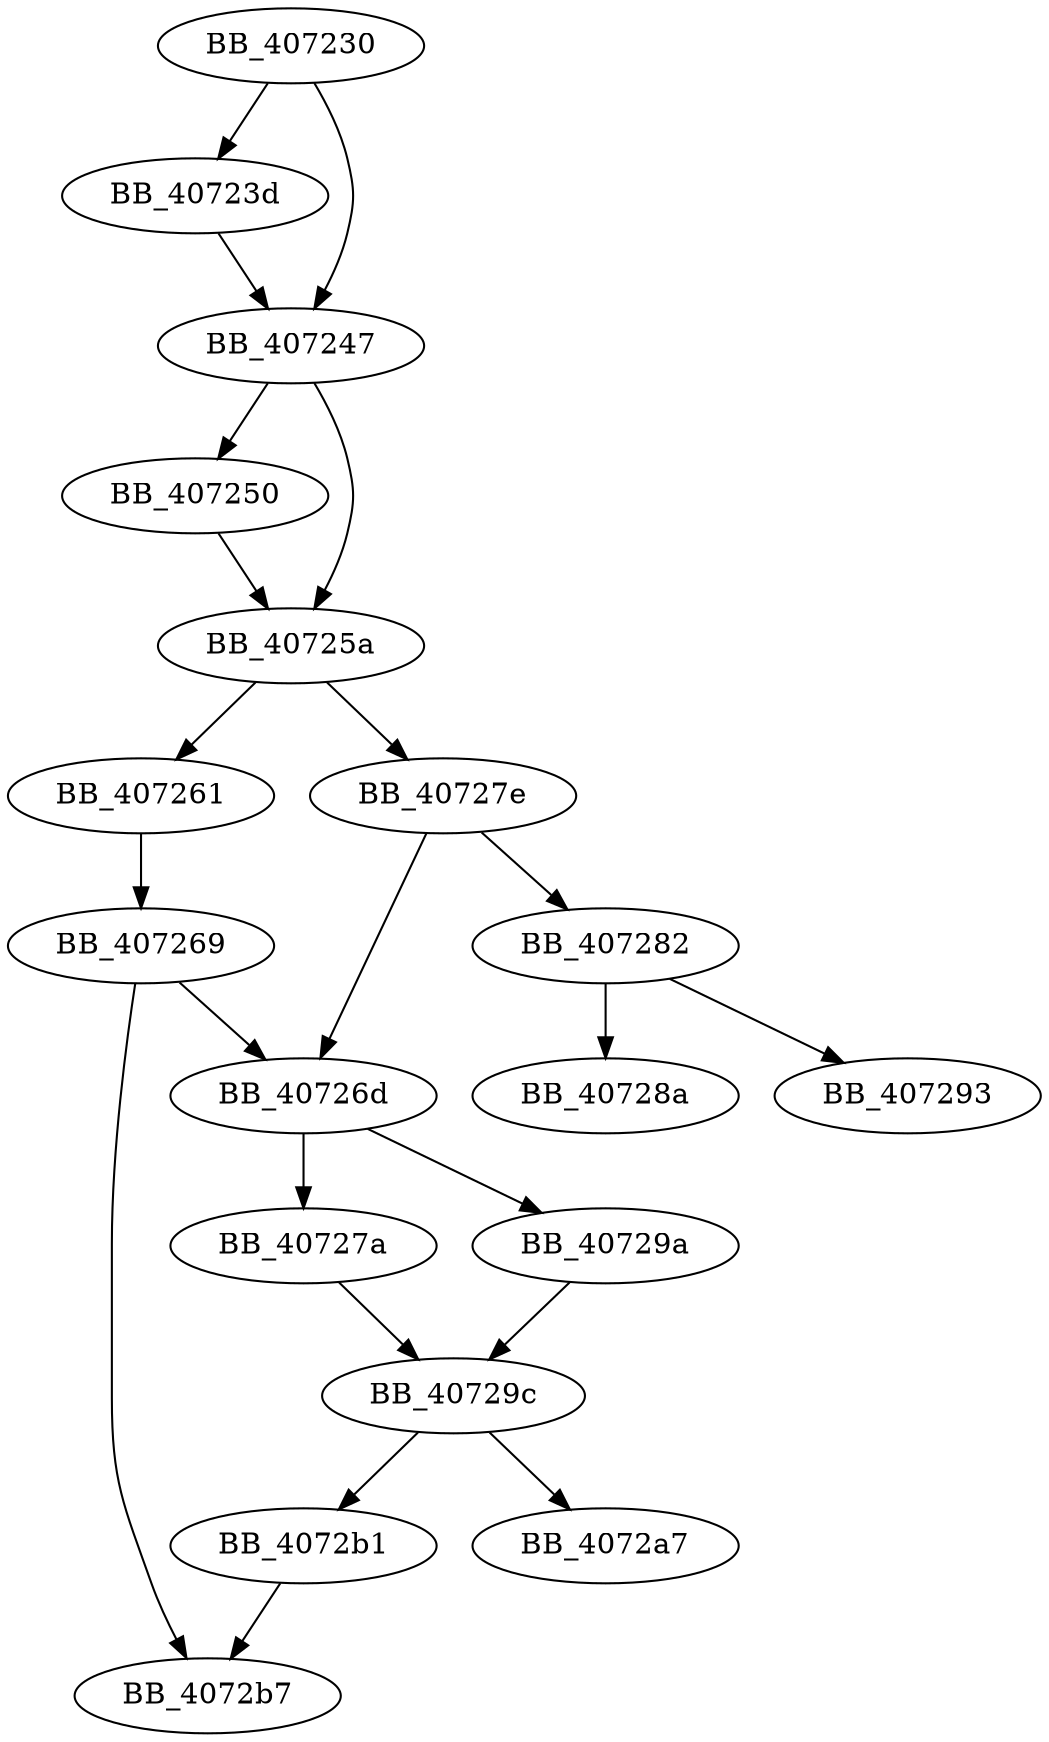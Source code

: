 DiGraph sub_407230{
BB_407230->BB_40723d
BB_407230->BB_407247
BB_40723d->BB_407247
BB_407247->BB_407250
BB_407247->BB_40725a
BB_407250->BB_40725a
BB_40725a->BB_407261
BB_40725a->BB_40727e
BB_407261->BB_407269
BB_407269->BB_40726d
BB_407269->BB_4072b7
BB_40726d->BB_40727a
BB_40726d->BB_40729a
BB_40727a->BB_40729c
BB_40727e->BB_40726d
BB_40727e->BB_407282
BB_407282->BB_40728a
BB_407282->BB_407293
BB_40729a->BB_40729c
BB_40729c->BB_4072a7
BB_40729c->BB_4072b1
BB_4072b1->BB_4072b7
}
